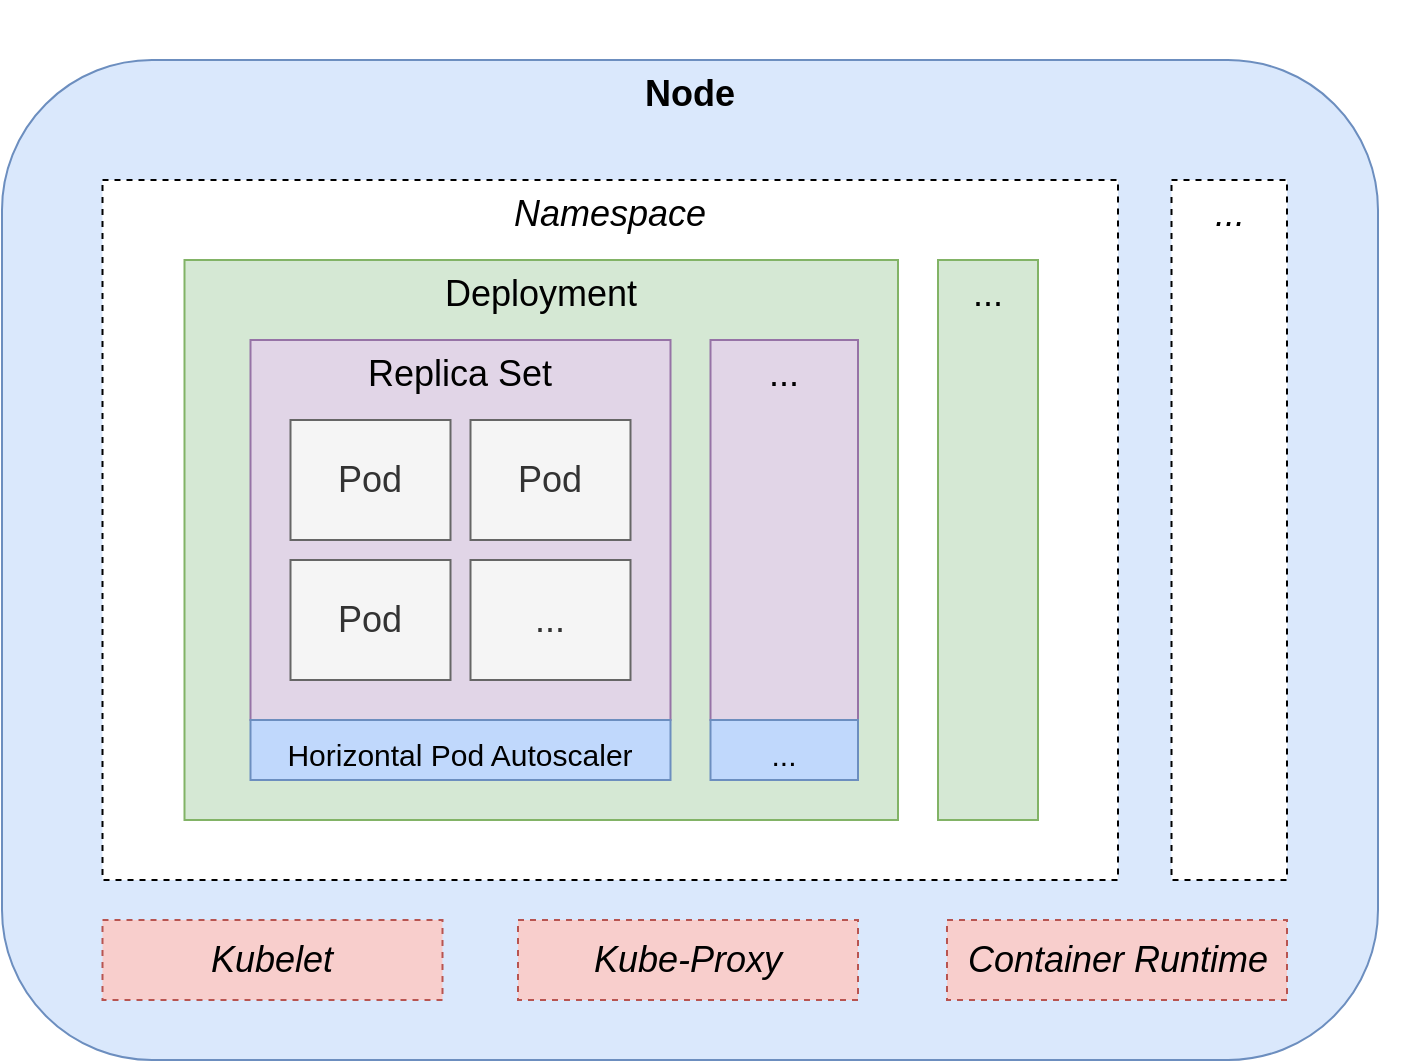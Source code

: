 <mxfile version="14.2.3" type="device"><diagram id="otVBUlAcUpH3Tnykn4AR" name="Page-1"><mxGraphModel dx="1422" dy="742" grid="1" gridSize="10" guides="1" tooltips="1" connect="1" arrows="1" fold="1" page="1" pageScale="1" pageWidth="827" pageHeight="1169" math="0" shadow="0"><root><mxCell id="0"/><mxCell id="1" parent="0"/><mxCell id="294qTf9R6JX_G4c3UEEY-20" value="&lt;span style=&quot;&quot;&gt;&lt;span&gt;Node&lt;/span&gt;&lt;/span&gt;" style="rounded=1;whiteSpace=wrap;html=1;fontSize=18;verticalAlign=top;fontStyle=1;glass=0;fillColor=#dae8fc;strokeColor=#6c8ebf;align=center;labelBorderColor=none;" vertex="1" parent="1"><mxGeometry x="72" y="40" width="688" height="500" as="geometry"/></mxCell><mxCell id="294qTf9R6JX_G4c3UEEY-19" value="&lt;span&gt;Namespace&lt;/span&gt;" style="rounded=0;whiteSpace=wrap;html=1;fontSize=18;verticalAlign=top;fontStyle=2;dashed=1;glass=0;" vertex="1" parent="1"><mxGeometry x="122.25" y="100" width="507.75" height="350" as="geometry"/></mxCell><mxCell id="294qTf9R6JX_G4c3UEEY-18" value="&lt;span&gt;Deployment&lt;/span&gt;" style="rounded=0;whiteSpace=wrap;html=1;fontSize=18;verticalAlign=top;fillColor=#d5e8d4;strokeColor=#82b366;fontStyle=0" vertex="1" parent="1"><mxGeometry x="163.25" y="140" width="356.75" height="280" as="geometry"/></mxCell><mxCell id="294qTf9R6JX_G4c3UEEY-7" value="Replica Set" style="rounded=0;whiteSpace=wrap;html=1;fontSize=18;align=center;labelPosition=center;verticalLabelPosition=middle;verticalAlign=top;fillColor=#e1d5e7;strokeColor=#9673a6;" vertex="1" parent="1"><mxGeometry x="196.25" y="180" width="210" height="190" as="geometry"/></mxCell><mxCell id="294qTf9R6JX_G4c3UEEY-1" value="Pod" style="rounded=0;whiteSpace=wrap;html=1;fillColor=#f5f5f5;strokeColor=#666666;fontColor=#333333;fontSize=18;" vertex="1" parent="1"><mxGeometry x="216.25" y="220" width="80" height="60" as="geometry"/></mxCell><mxCell id="294qTf9R6JX_G4c3UEEY-4" value="Pod" style="rounded=0;whiteSpace=wrap;html=1;fillColor=#f5f5f5;strokeColor=#666666;fontColor=#333333;fontSize=18;" vertex="1" parent="1"><mxGeometry x="306.25" y="220" width="80" height="60" as="geometry"/></mxCell><mxCell id="294qTf9R6JX_G4c3UEEY-5" value="Pod" style="rounded=0;whiteSpace=wrap;html=1;fillColor=#f5f5f5;strokeColor=#666666;fontColor=#333333;fontSize=18;" vertex="1" parent="1"><mxGeometry x="216.25" y="290" width="80" height="60" as="geometry"/></mxCell><mxCell id="294qTf9R6JX_G4c3UEEY-13" value="..." style="rounded=0;whiteSpace=wrap;html=1;fontSize=18;align=center;labelPosition=center;verticalLabelPosition=middle;verticalAlign=top;fillColor=#e1d5e7;strokeColor=#9673a6;" vertex="1" parent="1"><mxGeometry x="426.25" y="180" width="73.75" height="190" as="geometry"/></mxCell><mxCell id="294qTf9R6JX_G4c3UEEY-25" value="&lt;font style=&quot;font-size: 15px&quot;&gt;...&lt;/font&gt;" style="rounded=0;whiteSpace=wrap;html=1;fontSize=18;align=center;labelPosition=center;verticalLabelPosition=middle;verticalAlign=top;strokeColor=#6c8ebf;fillColor=#C0D8FC;" vertex="1" parent="1"><mxGeometry x="426.25" y="370" width="73.75" height="30" as="geometry"/></mxCell><mxCell id="294qTf9R6JX_G4c3UEEY-26" value="&lt;font style=&quot;font-size: 15px&quot;&gt;Horizontal Pod Autoscaler&lt;/font&gt;" style="rounded=0;whiteSpace=wrap;html=1;fontSize=18;align=center;labelPosition=center;verticalLabelPosition=middle;verticalAlign=top;strokeColor=#6c8ebf;fillColor=#C0D8FC;" vertex="1" parent="1"><mxGeometry x="196.25" y="370" width="210" height="30" as="geometry"/></mxCell><mxCell id="294qTf9R6JX_G4c3UEEY-28" value="Kubelet" style="rounded=0;whiteSpace=wrap;html=1;fillColor=#f8cecc;strokeColor=#b85450;fontSize=18;dashed=1;fontStyle=2" vertex="1" parent="1"><mxGeometry x="122.25" y="470" width="170" height="40" as="geometry"/></mxCell><mxCell id="294qTf9R6JX_G4c3UEEY-29" value="Kube-Proxy" style="rounded=0;whiteSpace=wrap;html=1;fillColor=#f8cecc;strokeColor=#b85450;fontSize=18;dashed=1;fontStyle=2" vertex="1" parent="1"><mxGeometry x="330" y="470" width="170" height="40" as="geometry"/></mxCell><mxCell id="294qTf9R6JX_G4c3UEEY-30" value="Container Runtime" style="rounded=0;whiteSpace=wrap;html=1;fillColor=#f8cecc;strokeColor=#b85450;fontSize=18;dashed=1;fontStyle=2" vertex="1" parent="1"><mxGeometry x="544.5" y="470" width="170" height="40" as="geometry"/></mxCell><mxCell id="294qTf9R6JX_G4c3UEEY-31" value="" style="shape=image;verticalLabelPosition=bottom;labelBackgroundColor=#ffffff;verticalAlign=top;aspect=fixed;imageAspect=0;image=https://glue-labs.com/wp-content/uploads/2017/11/a2.png;" vertex="1" parent="1"><mxGeometry x="700" y="10" width="78.25" height="78.25" as="geometry"/></mxCell><mxCell id="294qTf9R6JX_G4c3UEEY-32" value="..." style="rounded=0;whiteSpace=wrap;html=1;fillColor=#f5f5f5;strokeColor=#666666;fontColor=#333333;fontSize=18;" vertex="1" parent="1"><mxGeometry x="306.25" y="290" width="80" height="60" as="geometry"/></mxCell><mxCell id="294qTf9R6JX_G4c3UEEY-34" value="&lt;span&gt;...&lt;/span&gt;" style="rounded=0;whiteSpace=wrap;html=1;fontSize=18;verticalAlign=top;fillColor=#d5e8d4;strokeColor=#82b366;fontStyle=0" vertex="1" parent="1"><mxGeometry x="540" y="140" width="50" height="280" as="geometry"/></mxCell><mxCell id="294qTf9R6JX_G4c3UEEY-35" value="&lt;span&gt;...&lt;/span&gt;" style="rounded=0;whiteSpace=wrap;html=1;fontSize=18;verticalAlign=top;fontStyle=2;dashed=1;glass=0;" vertex="1" parent="1"><mxGeometry x="656.75" y="100" width="57.75" height="350" as="geometry"/></mxCell></root></mxGraphModel></diagram></mxfile>